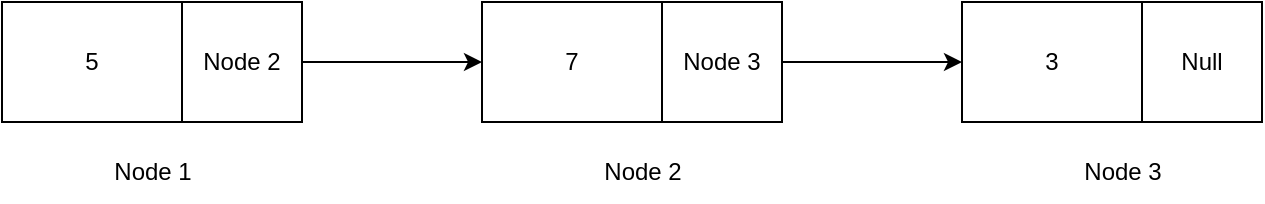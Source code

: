 <mxfile version="21.0.10" type="device" pages="3"><diagram name="Page-1" id="KF_CMvTRv6CYi81nMCBH"><mxGraphModel dx="1034" dy="462" grid="1" gridSize="10" guides="1" tooltips="1" connect="1" arrows="1" fold="1" page="1" pageScale="1" pageWidth="2000" pageHeight="3000" math="0" shadow="0"><root><mxCell id="0"/><mxCell id="1" parent="0"/><mxCell id="nGgOBjSd10k4Jjv5jpxf-1" value="5" style="rounded=0;whiteSpace=wrap;html=1;" parent="1" vertex="1"><mxGeometry x="170" y="130" width="90" height="60" as="geometry"/></mxCell><mxCell id="nGgOBjSd10k4Jjv5jpxf-2" value="Node 2" style="rounded=0;whiteSpace=wrap;html=1;" parent="1" vertex="1"><mxGeometry x="260" y="130" width="60" height="60" as="geometry"/></mxCell><mxCell id="nGgOBjSd10k4Jjv5jpxf-3" value="" style="endArrow=classic;html=1;rounded=0;exitX=1;exitY=0.5;exitDx=0;exitDy=0;" parent="1" source="nGgOBjSd10k4Jjv5jpxf-2" edge="1"><mxGeometry width="50" height="50" relative="1" as="geometry"><mxPoint x="380" y="170" as="sourcePoint"/><mxPoint x="410" y="160" as="targetPoint"/></mxGeometry></mxCell><mxCell id="nGgOBjSd10k4Jjv5jpxf-4" value="7" style="rounded=0;whiteSpace=wrap;html=1;" parent="1" vertex="1"><mxGeometry x="410" y="130" width="90" height="60" as="geometry"/></mxCell><mxCell id="nGgOBjSd10k4Jjv5jpxf-5" value="Node 3" style="rounded=0;whiteSpace=wrap;html=1;" parent="1" vertex="1"><mxGeometry x="500" y="130" width="60" height="60" as="geometry"/></mxCell><mxCell id="nGgOBjSd10k4Jjv5jpxf-6" value="" style="endArrow=classic;html=1;rounded=0;exitX=1;exitY=0.5;exitDx=0;exitDy=0;" parent="1" edge="1"><mxGeometry width="50" height="50" relative="1" as="geometry"><mxPoint x="560" y="160" as="sourcePoint"/><mxPoint x="650" y="160" as="targetPoint"/></mxGeometry></mxCell><mxCell id="nGgOBjSd10k4Jjv5jpxf-7" value="3" style="rounded=0;whiteSpace=wrap;html=1;" parent="1" vertex="1"><mxGeometry x="650" y="130" width="90" height="60" as="geometry"/></mxCell><mxCell id="nGgOBjSd10k4Jjv5jpxf-8" value="Null" style="rounded=0;whiteSpace=wrap;html=1;" parent="1" vertex="1"><mxGeometry x="740" y="130" width="60" height="60" as="geometry"/></mxCell><mxCell id="nGgOBjSd10k4Jjv5jpxf-9" value="Node 1" style="text;html=1;align=center;verticalAlign=middle;resizable=0;points=[];autosize=1;strokeColor=none;fillColor=none;" parent="1" vertex="1"><mxGeometry x="215" y="200" width="60" height="30" as="geometry"/></mxCell><mxCell id="nGgOBjSd10k4Jjv5jpxf-10" value="Node 2" style="text;html=1;align=center;verticalAlign=middle;resizable=0;points=[];autosize=1;strokeColor=none;fillColor=none;" parent="1" vertex="1"><mxGeometry x="460" y="200" width="60" height="30" as="geometry"/></mxCell><mxCell id="nGgOBjSd10k4Jjv5jpxf-11" value="Node 3" style="text;html=1;align=center;verticalAlign=middle;resizable=0;points=[];autosize=1;strokeColor=none;fillColor=none;" parent="1" vertex="1"><mxGeometry x="700" y="200" width="60" height="30" as="geometry"/></mxCell></root></mxGraphModel></diagram><diagram name="Remove Duplicate" id="eyy3xZjziTuLzaEgnSR2"><mxGraphModel dx="1034" dy="462" grid="1" gridSize="10" guides="1" tooltips="1" connect="1" arrows="1" fold="1" page="1" pageScale="1" pageWidth="2000" pageHeight="3000" math="0" shadow="0"><root><mxCell id="LTwwRuT56NYXSmwrqvs7-0"/><mxCell id="LTwwRuT56NYXSmwrqvs7-1" parent="LTwwRuT56NYXSmwrqvs7-0"/><mxCell id="LTwwRuT56NYXSmwrqvs7-2" value="1" style="rounded=0;whiteSpace=wrap;html=1;" vertex="1" parent="LTwwRuT56NYXSmwrqvs7-1"><mxGeometry x="170" y="130" width="90" height="60" as="geometry"/></mxCell><mxCell id="LTwwRuT56NYXSmwrqvs7-3" value="Node 2" style="rounded=0;whiteSpace=wrap;html=1;" vertex="1" parent="LTwwRuT56NYXSmwrqvs7-1"><mxGeometry x="260" y="130" width="60" height="60" as="geometry"/></mxCell><mxCell id="LTwwRuT56NYXSmwrqvs7-4" value="" style="endArrow=classic;html=1;rounded=0;exitX=1;exitY=0.5;exitDx=0;exitDy=0;" edge="1" parent="LTwwRuT56NYXSmwrqvs7-1" source="LTwwRuT56NYXSmwrqvs7-3"><mxGeometry width="50" height="50" relative="1" as="geometry"><mxPoint x="380" y="170" as="sourcePoint"/><mxPoint x="410" y="160" as="targetPoint"/></mxGeometry></mxCell><mxCell id="LTwwRuT56NYXSmwrqvs7-5" value="2" style="rounded=0;whiteSpace=wrap;html=1;" vertex="1" parent="LTwwRuT56NYXSmwrqvs7-1"><mxGeometry x="410" y="130" width="90" height="60" as="geometry"/></mxCell><mxCell id="LTwwRuT56NYXSmwrqvs7-6" value="Node 3" style="rounded=0;whiteSpace=wrap;html=1;" vertex="1" parent="LTwwRuT56NYXSmwrqvs7-1"><mxGeometry x="500" y="130" width="60" height="60" as="geometry"/></mxCell><mxCell id="LTwwRuT56NYXSmwrqvs7-7" value="" style="endArrow=classic;html=1;rounded=0;exitX=1;exitY=0.5;exitDx=0;exitDy=0;" edge="1" parent="LTwwRuT56NYXSmwrqvs7-1"><mxGeometry width="50" height="50" relative="1" as="geometry"><mxPoint x="560" y="160" as="sourcePoint"/><mxPoint x="650" y="160" as="targetPoint"/></mxGeometry></mxCell><mxCell id="LTwwRuT56NYXSmwrqvs7-8" value="2" style="rounded=0;whiteSpace=wrap;html=1;" vertex="1" parent="LTwwRuT56NYXSmwrqvs7-1"><mxGeometry x="650" y="130" width="90" height="60" as="geometry"/></mxCell><mxCell id="LTwwRuT56NYXSmwrqvs7-9" value="Node 4" style="rounded=0;whiteSpace=wrap;html=1;" vertex="1" parent="LTwwRuT56NYXSmwrqvs7-1"><mxGeometry x="740" y="130" width="60" height="60" as="geometry"/></mxCell><mxCell id="LTwwRuT56NYXSmwrqvs7-10" value="Node 1" style="text;html=1;align=center;verticalAlign=middle;resizable=0;points=[];autosize=1;strokeColor=none;fillColor=none;" vertex="1" parent="LTwwRuT56NYXSmwrqvs7-1"><mxGeometry x="215" y="200" width="60" height="30" as="geometry"/></mxCell><mxCell id="LTwwRuT56NYXSmwrqvs7-11" value="Node 2" style="text;html=1;align=center;verticalAlign=middle;resizable=0;points=[];autosize=1;strokeColor=none;fillColor=none;" vertex="1" parent="LTwwRuT56NYXSmwrqvs7-1"><mxGeometry x="460" y="200" width="60" height="30" as="geometry"/></mxCell><mxCell id="LTwwRuT56NYXSmwrqvs7-12" value="Node 3" style="text;html=1;align=center;verticalAlign=middle;resizable=0;points=[];autosize=1;strokeColor=none;fillColor=none;" vertex="1" parent="LTwwRuT56NYXSmwrqvs7-1"><mxGeometry x="700" y="200" width="60" height="30" as="geometry"/></mxCell><mxCell id="CVjp3JBdz7W0ZxLvcs_A-0" value="" style="endArrow=classic;html=1;rounded=0;exitX=1;exitY=0.5;exitDx=0;exitDy=0;" edge="1" parent="LTwwRuT56NYXSmwrqvs7-1"><mxGeometry width="50" height="50" relative="1" as="geometry"><mxPoint x="560" y="160" as="sourcePoint"/><mxPoint x="650" y="160" as="targetPoint"/></mxGeometry></mxCell><mxCell id="CVjp3JBdz7W0ZxLvcs_A-1" value="2" style="rounded=0;whiteSpace=wrap;html=1;" vertex="1" parent="LTwwRuT56NYXSmwrqvs7-1"><mxGeometry x="650" y="130" width="90" height="60" as="geometry"/></mxCell><mxCell id="CVjp3JBdz7W0ZxLvcs_A-2" value="Null" style="rounded=0;whiteSpace=wrap;html=1;" vertex="1" parent="LTwwRuT56NYXSmwrqvs7-1"><mxGeometry x="980" y="130" width="60" height="60" as="geometry"/></mxCell><mxCell id="CVjp3JBdz7W0ZxLvcs_A-3" value="" style="endArrow=classic;html=1;rounded=0;exitX=1;exitY=0.5;exitDx=0;exitDy=0;" edge="1" parent="LTwwRuT56NYXSmwrqvs7-1"><mxGeometry width="50" height="50" relative="1" as="geometry"><mxPoint x="800" y="160" as="sourcePoint"/><mxPoint x="890" y="160" as="targetPoint"/></mxGeometry></mxCell><mxCell id="CVjp3JBdz7W0ZxLvcs_A-4" value="3" style="rounded=0;whiteSpace=wrap;html=1;" vertex="1" parent="LTwwRuT56NYXSmwrqvs7-1"><mxGeometry x="890" y="130" width="90" height="60" as="geometry"/></mxCell><mxCell id="CVjp3JBdz7W0ZxLvcs_A-5" value="Node 4" style="text;html=1;align=center;verticalAlign=middle;resizable=0;points=[];autosize=1;strokeColor=none;fillColor=none;" vertex="1" parent="LTwwRuT56NYXSmwrqvs7-1"><mxGeometry x="940" y="200" width="60" height="30" as="geometry"/></mxCell></root></mxGraphModel></diagram><diagram id="sY5PD-I4PhlvfGNprEYG" name="Page-2"><mxGraphModel dx="1034" dy="462" grid="1" gridSize="10" guides="1" tooltips="1" connect="1" arrows="1" fold="1" page="1" pageScale="1" pageWidth="2000" pageHeight="3000" math="0" shadow="0"><root><mxCell id="0"/><mxCell id="1" parent="0"/><mxCell id="9YME9UTCy5Jq8OU9XJoM-1" value="Head" style="rounded=0;whiteSpace=wrap;html=1;" vertex="1" parent="1"><mxGeometry x="170" y="30" width="120" height="60" as="geometry"/></mxCell></root></mxGraphModel></diagram></mxfile>
